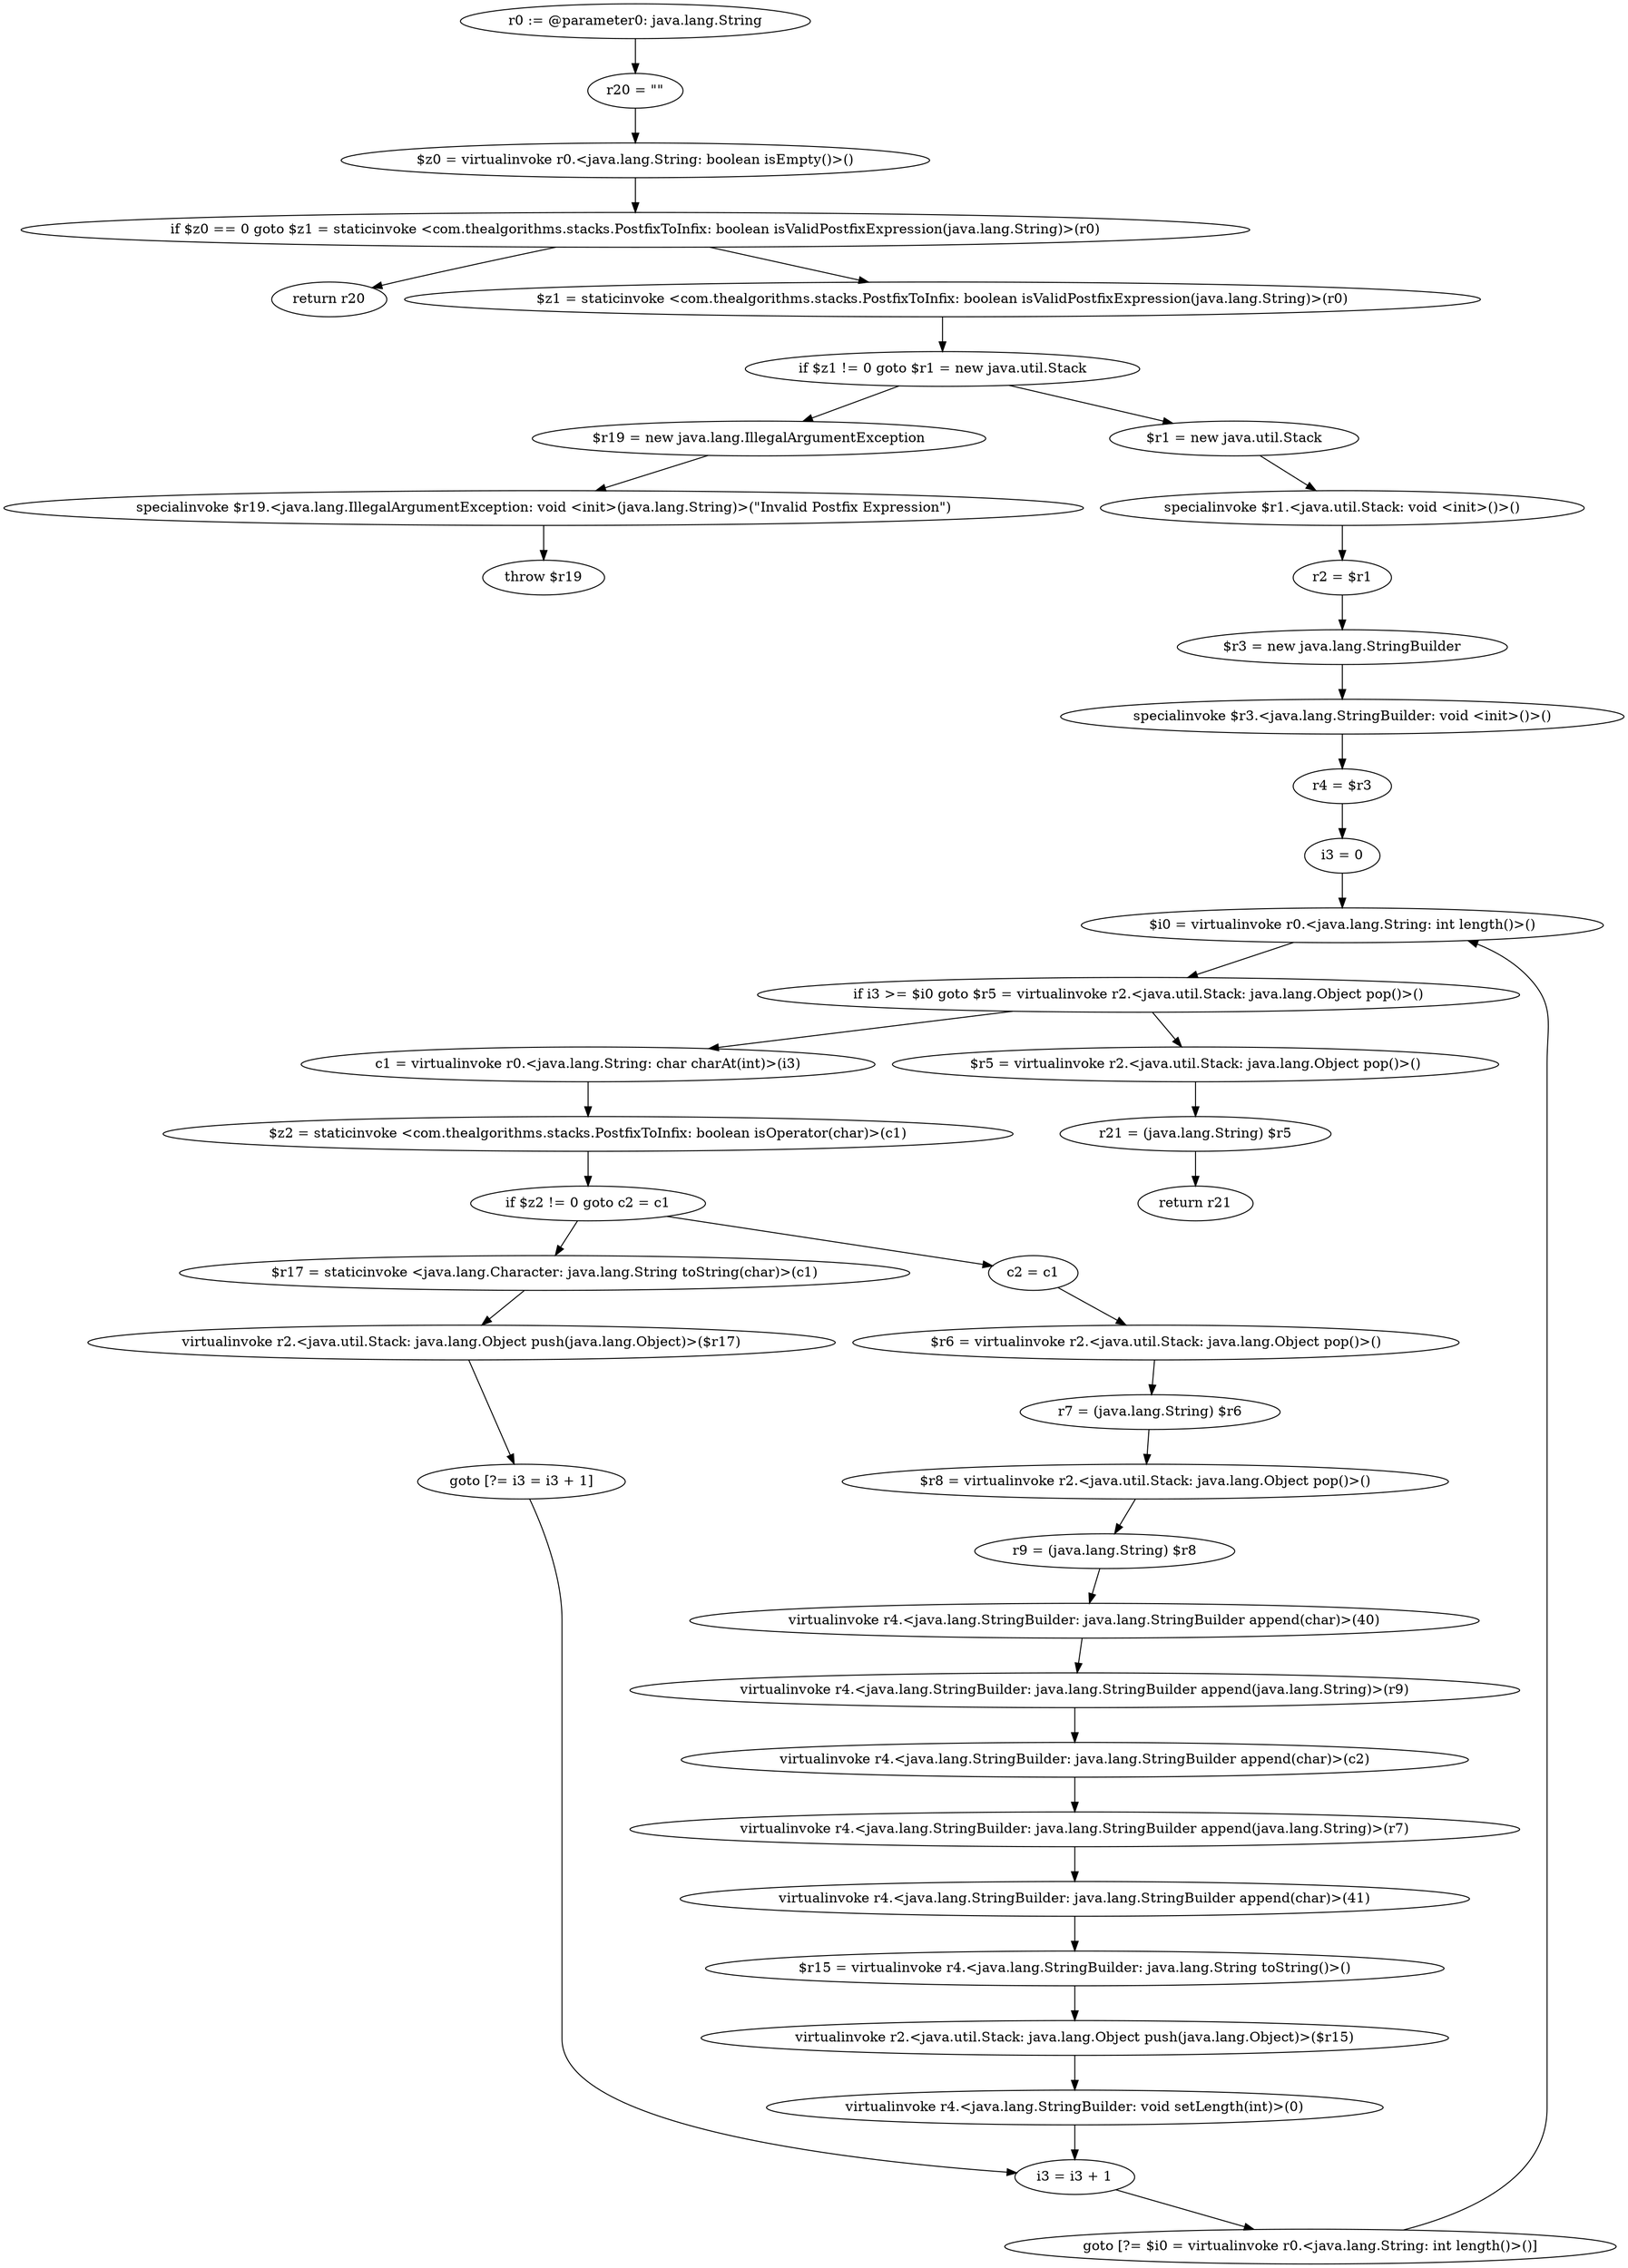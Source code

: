 digraph "unitGraph" {
    "r0 := @parameter0: java.lang.String"
    "r20 = \"\""
    "$z0 = virtualinvoke r0.<java.lang.String: boolean isEmpty()>()"
    "if $z0 == 0 goto $z1 = staticinvoke <com.thealgorithms.stacks.PostfixToInfix: boolean isValidPostfixExpression(java.lang.String)>(r0)"
    "return r20"
    "$z1 = staticinvoke <com.thealgorithms.stacks.PostfixToInfix: boolean isValidPostfixExpression(java.lang.String)>(r0)"
    "if $z1 != 0 goto $r1 = new java.util.Stack"
    "$r19 = new java.lang.IllegalArgumentException"
    "specialinvoke $r19.<java.lang.IllegalArgumentException: void <init>(java.lang.String)>(\"Invalid Postfix Expression\")"
    "throw $r19"
    "$r1 = new java.util.Stack"
    "specialinvoke $r1.<java.util.Stack: void <init>()>()"
    "r2 = $r1"
    "$r3 = new java.lang.StringBuilder"
    "specialinvoke $r3.<java.lang.StringBuilder: void <init>()>()"
    "r4 = $r3"
    "i3 = 0"
    "$i0 = virtualinvoke r0.<java.lang.String: int length()>()"
    "if i3 >= $i0 goto $r5 = virtualinvoke r2.<java.util.Stack: java.lang.Object pop()>()"
    "c1 = virtualinvoke r0.<java.lang.String: char charAt(int)>(i3)"
    "$z2 = staticinvoke <com.thealgorithms.stacks.PostfixToInfix: boolean isOperator(char)>(c1)"
    "if $z2 != 0 goto c2 = c1"
    "$r17 = staticinvoke <java.lang.Character: java.lang.String toString(char)>(c1)"
    "virtualinvoke r2.<java.util.Stack: java.lang.Object push(java.lang.Object)>($r17)"
    "goto [?= i3 = i3 + 1]"
    "c2 = c1"
    "$r6 = virtualinvoke r2.<java.util.Stack: java.lang.Object pop()>()"
    "r7 = (java.lang.String) $r6"
    "$r8 = virtualinvoke r2.<java.util.Stack: java.lang.Object pop()>()"
    "r9 = (java.lang.String) $r8"
    "virtualinvoke r4.<java.lang.StringBuilder: java.lang.StringBuilder append(char)>(40)"
    "virtualinvoke r4.<java.lang.StringBuilder: java.lang.StringBuilder append(java.lang.String)>(r9)"
    "virtualinvoke r4.<java.lang.StringBuilder: java.lang.StringBuilder append(char)>(c2)"
    "virtualinvoke r4.<java.lang.StringBuilder: java.lang.StringBuilder append(java.lang.String)>(r7)"
    "virtualinvoke r4.<java.lang.StringBuilder: java.lang.StringBuilder append(char)>(41)"
    "$r15 = virtualinvoke r4.<java.lang.StringBuilder: java.lang.String toString()>()"
    "virtualinvoke r2.<java.util.Stack: java.lang.Object push(java.lang.Object)>($r15)"
    "virtualinvoke r4.<java.lang.StringBuilder: void setLength(int)>(0)"
    "i3 = i3 + 1"
    "goto [?= $i0 = virtualinvoke r0.<java.lang.String: int length()>()]"
    "$r5 = virtualinvoke r2.<java.util.Stack: java.lang.Object pop()>()"
    "r21 = (java.lang.String) $r5"
    "return r21"
    "r0 := @parameter0: java.lang.String"->"r20 = \"\"";
    "r20 = \"\""->"$z0 = virtualinvoke r0.<java.lang.String: boolean isEmpty()>()";
    "$z0 = virtualinvoke r0.<java.lang.String: boolean isEmpty()>()"->"if $z0 == 0 goto $z1 = staticinvoke <com.thealgorithms.stacks.PostfixToInfix: boolean isValidPostfixExpression(java.lang.String)>(r0)";
    "if $z0 == 0 goto $z1 = staticinvoke <com.thealgorithms.stacks.PostfixToInfix: boolean isValidPostfixExpression(java.lang.String)>(r0)"->"return r20";
    "if $z0 == 0 goto $z1 = staticinvoke <com.thealgorithms.stacks.PostfixToInfix: boolean isValidPostfixExpression(java.lang.String)>(r0)"->"$z1 = staticinvoke <com.thealgorithms.stacks.PostfixToInfix: boolean isValidPostfixExpression(java.lang.String)>(r0)";
    "$z1 = staticinvoke <com.thealgorithms.stacks.PostfixToInfix: boolean isValidPostfixExpression(java.lang.String)>(r0)"->"if $z1 != 0 goto $r1 = new java.util.Stack";
    "if $z1 != 0 goto $r1 = new java.util.Stack"->"$r19 = new java.lang.IllegalArgumentException";
    "if $z1 != 0 goto $r1 = new java.util.Stack"->"$r1 = new java.util.Stack";
    "$r19 = new java.lang.IllegalArgumentException"->"specialinvoke $r19.<java.lang.IllegalArgumentException: void <init>(java.lang.String)>(\"Invalid Postfix Expression\")";
    "specialinvoke $r19.<java.lang.IllegalArgumentException: void <init>(java.lang.String)>(\"Invalid Postfix Expression\")"->"throw $r19";
    "$r1 = new java.util.Stack"->"specialinvoke $r1.<java.util.Stack: void <init>()>()";
    "specialinvoke $r1.<java.util.Stack: void <init>()>()"->"r2 = $r1";
    "r2 = $r1"->"$r3 = new java.lang.StringBuilder";
    "$r3 = new java.lang.StringBuilder"->"specialinvoke $r3.<java.lang.StringBuilder: void <init>()>()";
    "specialinvoke $r3.<java.lang.StringBuilder: void <init>()>()"->"r4 = $r3";
    "r4 = $r3"->"i3 = 0";
    "i3 = 0"->"$i0 = virtualinvoke r0.<java.lang.String: int length()>()";
    "$i0 = virtualinvoke r0.<java.lang.String: int length()>()"->"if i3 >= $i0 goto $r5 = virtualinvoke r2.<java.util.Stack: java.lang.Object pop()>()";
    "if i3 >= $i0 goto $r5 = virtualinvoke r2.<java.util.Stack: java.lang.Object pop()>()"->"c1 = virtualinvoke r0.<java.lang.String: char charAt(int)>(i3)";
    "if i3 >= $i0 goto $r5 = virtualinvoke r2.<java.util.Stack: java.lang.Object pop()>()"->"$r5 = virtualinvoke r2.<java.util.Stack: java.lang.Object pop()>()";
    "c1 = virtualinvoke r0.<java.lang.String: char charAt(int)>(i3)"->"$z2 = staticinvoke <com.thealgorithms.stacks.PostfixToInfix: boolean isOperator(char)>(c1)";
    "$z2 = staticinvoke <com.thealgorithms.stacks.PostfixToInfix: boolean isOperator(char)>(c1)"->"if $z2 != 0 goto c2 = c1";
    "if $z2 != 0 goto c2 = c1"->"$r17 = staticinvoke <java.lang.Character: java.lang.String toString(char)>(c1)";
    "if $z2 != 0 goto c2 = c1"->"c2 = c1";
    "$r17 = staticinvoke <java.lang.Character: java.lang.String toString(char)>(c1)"->"virtualinvoke r2.<java.util.Stack: java.lang.Object push(java.lang.Object)>($r17)";
    "virtualinvoke r2.<java.util.Stack: java.lang.Object push(java.lang.Object)>($r17)"->"goto [?= i3 = i3 + 1]";
    "goto [?= i3 = i3 + 1]"->"i3 = i3 + 1";
    "c2 = c1"->"$r6 = virtualinvoke r2.<java.util.Stack: java.lang.Object pop()>()";
    "$r6 = virtualinvoke r2.<java.util.Stack: java.lang.Object pop()>()"->"r7 = (java.lang.String) $r6";
    "r7 = (java.lang.String) $r6"->"$r8 = virtualinvoke r2.<java.util.Stack: java.lang.Object pop()>()";
    "$r8 = virtualinvoke r2.<java.util.Stack: java.lang.Object pop()>()"->"r9 = (java.lang.String) $r8";
    "r9 = (java.lang.String) $r8"->"virtualinvoke r4.<java.lang.StringBuilder: java.lang.StringBuilder append(char)>(40)";
    "virtualinvoke r4.<java.lang.StringBuilder: java.lang.StringBuilder append(char)>(40)"->"virtualinvoke r4.<java.lang.StringBuilder: java.lang.StringBuilder append(java.lang.String)>(r9)";
    "virtualinvoke r4.<java.lang.StringBuilder: java.lang.StringBuilder append(java.lang.String)>(r9)"->"virtualinvoke r4.<java.lang.StringBuilder: java.lang.StringBuilder append(char)>(c2)";
    "virtualinvoke r4.<java.lang.StringBuilder: java.lang.StringBuilder append(char)>(c2)"->"virtualinvoke r4.<java.lang.StringBuilder: java.lang.StringBuilder append(java.lang.String)>(r7)";
    "virtualinvoke r4.<java.lang.StringBuilder: java.lang.StringBuilder append(java.lang.String)>(r7)"->"virtualinvoke r4.<java.lang.StringBuilder: java.lang.StringBuilder append(char)>(41)";
    "virtualinvoke r4.<java.lang.StringBuilder: java.lang.StringBuilder append(char)>(41)"->"$r15 = virtualinvoke r4.<java.lang.StringBuilder: java.lang.String toString()>()";
    "$r15 = virtualinvoke r4.<java.lang.StringBuilder: java.lang.String toString()>()"->"virtualinvoke r2.<java.util.Stack: java.lang.Object push(java.lang.Object)>($r15)";
    "virtualinvoke r2.<java.util.Stack: java.lang.Object push(java.lang.Object)>($r15)"->"virtualinvoke r4.<java.lang.StringBuilder: void setLength(int)>(0)";
    "virtualinvoke r4.<java.lang.StringBuilder: void setLength(int)>(0)"->"i3 = i3 + 1";
    "i3 = i3 + 1"->"goto [?= $i0 = virtualinvoke r0.<java.lang.String: int length()>()]";
    "goto [?= $i0 = virtualinvoke r0.<java.lang.String: int length()>()]"->"$i0 = virtualinvoke r0.<java.lang.String: int length()>()";
    "$r5 = virtualinvoke r2.<java.util.Stack: java.lang.Object pop()>()"->"r21 = (java.lang.String) $r5";
    "r21 = (java.lang.String) $r5"->"return r21";
}

